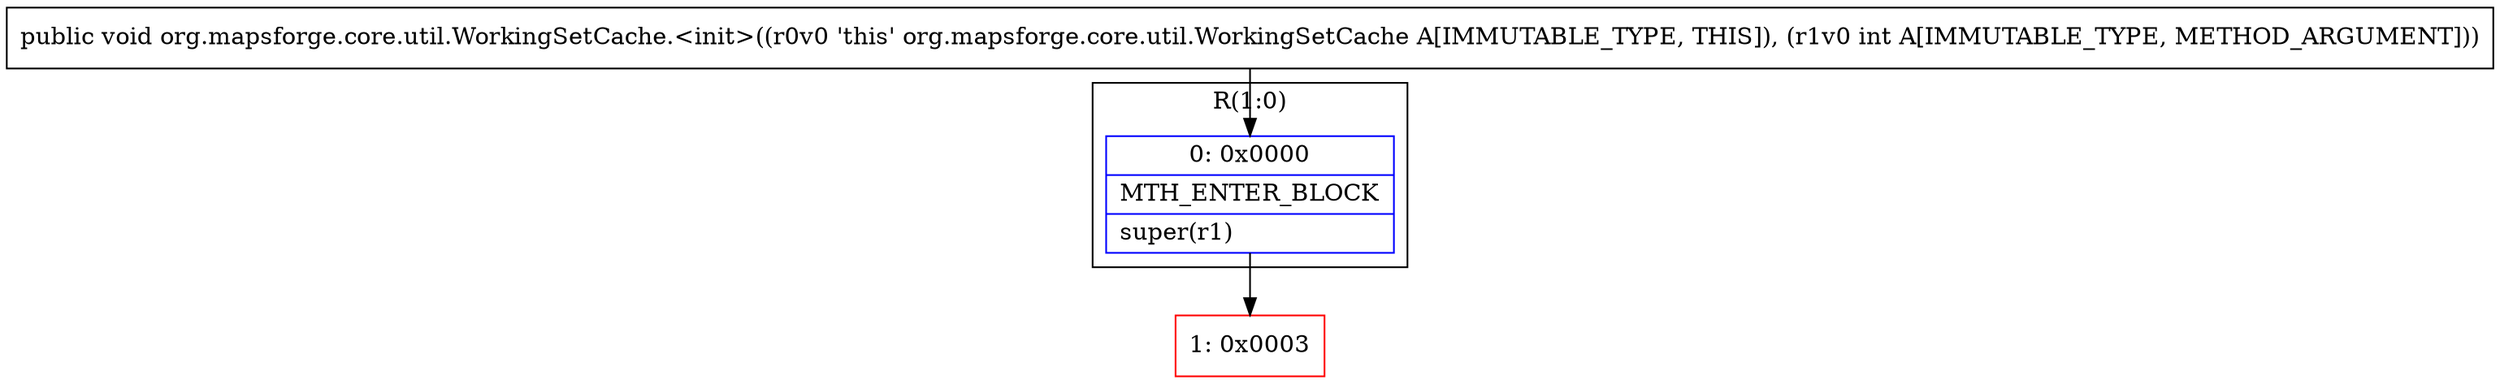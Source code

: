 digraph "CFG fororg.mapsforge.core.util.WorkingSetCache.\<init\>(I)V" {
subgraph cluster_Region_265574839 {
label = "R(1:0)";
node [shape=record,color=blue];
Node_0 [shape=record,label="{0\:\ 0x0000|MTH_ENTER_BLOCK\l|super(r1)\l}"];
}
Node_1 [shape=record,color=red,label="{1\:\ 0x0003}"];
MethodNode[shape=record,label="{public void org.mapsforge.core.util.WorkingSetCache.\<init\>((r0v0 'this' org.mapsforge.core.util.WorkingSetCache A[IMMUTABLE_TYPE, THIS]), (r1v0 int A[IMMUTABLE_TYPE, METHOD_ARGUMENT])) }"];
MethodNode -> Node_0;
Node_0 -> Node_1;
}

